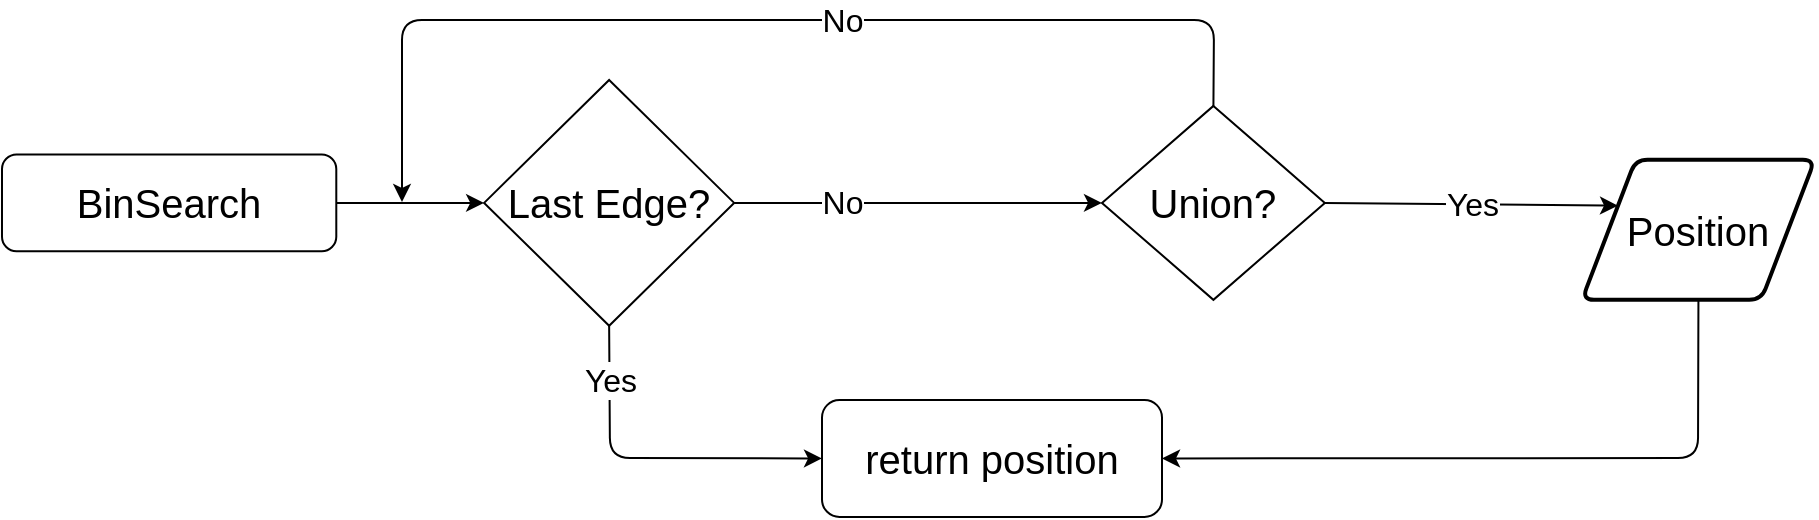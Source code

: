 <mxfile version="13.9.9" type="device"><diagram id="wzEqj1aXUs0Z4zHTUNR3" name="Página-1"><mxGraphModel dx="2194" dy="1403" grid="1" gridSize="10" guides="1" tooltips="1" connect="1" arrows="1" fold="1" page="1" pageScale="1" pageWidth="827" pageHeight="1169" math="0" shadow="0"><root><mxCell id="0"/><mxCell id="1" parent="0"/><mxCell id="fv1_Swk6VzhapAZ1lOnJ-1" value="&lt;span style=&quot;font-size: 20px&quot;&gt;BinSearch&lt;/span&gt;" style="rounded=1;whiteSpace=wrap;html=1;fontSize=12;glass=0;strokeWidth=1;shadow=0;" vertex="1" parent="1"><mxGeometry x="110.0" y="157.21" width="167.143" height="48.462" as="geometry"/></mxCell><mxCell id="fv1_Swk6VzhapAZ1lOnJ-2" value="&lt;font style=&quot;font-size: 20px&quot;&gt;return position&lt;/font&gt;" style="rounded=1;whiteSpace=wrap;html=1;fontSize=12;glass=0;strokeWidth=1;shadow=0;" vertex="1" parent="1"><mxGeometry x="520" y="280" width="170" height="58.46" as="geometry"/></mxCell><mxCell id="fv1_Swk6VzhapAZ1lOnJ-3" value="&lt;span style=&quot;font-size: 20px&quot;&gt;Last Edge?&lt;/span&gt;" style="rhombus;whiteSpace=wrap;html=1;" vertex="1" parent="1"><mxGeometry x="351.07" y="120" width="125" height="122.88" as="geometry"/></mxCell><mxCell id="fv1_Swk6VzhapAZ1lOnJ-4" value="&lt;span style=&quot;font-size: 20px&quot;&gt;Union?&lt;/span&gt;" style="rhombus;whiteSpace=wrap;html=1;" vertex="1" parent="1"><mxGeometry x="659.997" y="132.976" width="111.429" height="96.923" as="geometry"/></mxCell><mxCell id="fv1_Swk6VzhapAZ1lOnJ-5" value="&lt;span style=&quot;font-size: 16px&quot;&gt;No&lt;/span&gt;" style="endArrow=classic;html=1;entryX=0;entryY=0.5;entryDx=0;entryDy=0;exitX=1;exitY=0.5;exitDx=0;exitDy=0;" edge="1" parent="1" source="fv1_Swk6VzhapAZ1lOnJ-3" target="fv1_Swk6VzhapAZ1lOnJ-4"><mxGeometry x="-480" y="-20" width="50" height="50" as="geometry"><mxPoint x="292.21" y="210" as="sourcePoint"/><mxPoint x="568.21" y="250" as="targetPoint"/><Array as="points"/><mxPoint x="-38" as="offset"/></mxGeometry></mxCell><mxCell id="fv1_Swk6VzhapAZ1lOnJ-6" value="&lt;font style=&quot;font-size: 16px&quot;&gt;Yes&lt;/font&gt;" style="endArrow=classic;html=1;exitX=1;exitY=0.5;exitDx=0;exitDy=0;entryX=0;entryY=0.25;entryDx=0;entryDy=0;" edge="1" parent="1" source="fv1_Swk6VzhapAZ1lOnJ-4" target="fv1_Swk6VzhapAZ1lOnJ-7"><mxGeometry width="50" height="50" relative="1" as="geometry"><mxPoint x="656.421" y="276.919" as="sourcePoint"/><mxPoint x="656.421" y="330" as="targetPoint"/></mxGeometry></mxCell><mxCell id="fv1_Swk6VzhapAZ1lOnJ-7" value="&lt;span style=&quot;font-size: 20px&quot;&gt;Position&lt;/span&gt;" style="shape=parallelogram;html=1;strokeWidth=2;perimeter=parallelogramPerimeter;whiteSpace=wrap;rounded=1;arcSize=12;size=0.23;" vertex="1" parent="1"><mxGeometry x="900" y="159.9" width="116.43" height="70" as="geometry"/></mxCell><mxCell id="fv1_Swk6VzhapAZ1lOnJ-8" value="" style="endArrow=classic;html=1;exitX=0.5;exitY=1;exitDx=0;exitDy=0;entryX=1;entryY=0.5;entryDx=0;entryDy=0;" edge="1" parent="1" source="fv1_Swk6VzhapAZ1lOnJ-7" target="fv1_Swk6VzhapAZ1lOnJ-2"><mxGeometry width="50" height="50" relative="1" as="geometry"><mxPoint x="828.21" y="390" as="sourcePoint"/><mxPoint x="655" y="540" as="targetPoint"/><Array as="points"><mxPoint x="958" y="309"/></Array></mxGeometry></mxCell><mxCell id="fv1_Swk6VzhapAZ1lOnJ-9" value="&lt;span style=&quot;font-size: 16px&quot;&gt;Yes&lt;br&gt;&lt;/span&gt;" style="endArrow=classic;html=1;entryX=0;entryY=0.5;entryDx=0;entryDy=0;exitX=0.5;exitY=1;exitDx=0;exitDy=0;" edge="1" parent="1" source="fv1_Swk6VzhapAZ1lOnJ-3" target="fv1_Swk6VzhapAZ1lOnJ-2"><mxGeometry x="-0.685" width="50" height="50" relative="1" as="geometry"><mxPoint x="578.21" y="128.84" as="sourcePoint"/><mxPoint x="596.78" y="708.07" as="targetPoint"/><Array as="points"><mxPoint x="414" y="309"/></Array><mxPoint as="offset"/></mxGeometry></mxCell><mxCell id="fv1_Swk6VzhapAZ1lOnJ-10" value="&lt;font style=&quot;font-size: 16px&quot;&gt;No&lt;/font&gt;" style="endArrow=classic;html=1;exitX=0.5;exitY=0;exitDx=0;exitDy=0;" edge="1" parent="1" source="fv1_Swk6VzhapAZ1lOnJ-4"><mxGeometry x="-0.152" width="50" height="50" relative="1" as="geometry"><mxPoint x="640" y="210" as="sourcePoint"/><mxPoint x="310" y="181" as="targetPoint"/><Array as="points"><mxPoint x="716" y="90"/><mxPoint x="310" y="90"/></Array><mxPoint as="offset"/></mxGeometry></mxCell><mxCell id="fv1_Swk6VzhapAZ1lOnJ-11" value="" style="endArrow=classic;html=1;exitX=1;exitY=0.5;exitDx=0;exitDy=0;entryX=0;entryY=0.5;entryDx=0;entryDy=0;" edge="1" parent="1" source="fv1_Swk6VzhapAZ1lOnJ-1" target="fv1_Swk6VzhapAZ1lOnJ-3"><mxGeometry width="50" height="50" relative="1" as="geometry"><mxPoint x="470" y="170" as="sourcePoint"/><mxPoint x="520" y="120" as="targetPoint"/></mxGeometry></mxCell></root></mxGraphModel></diagram></mxfile>